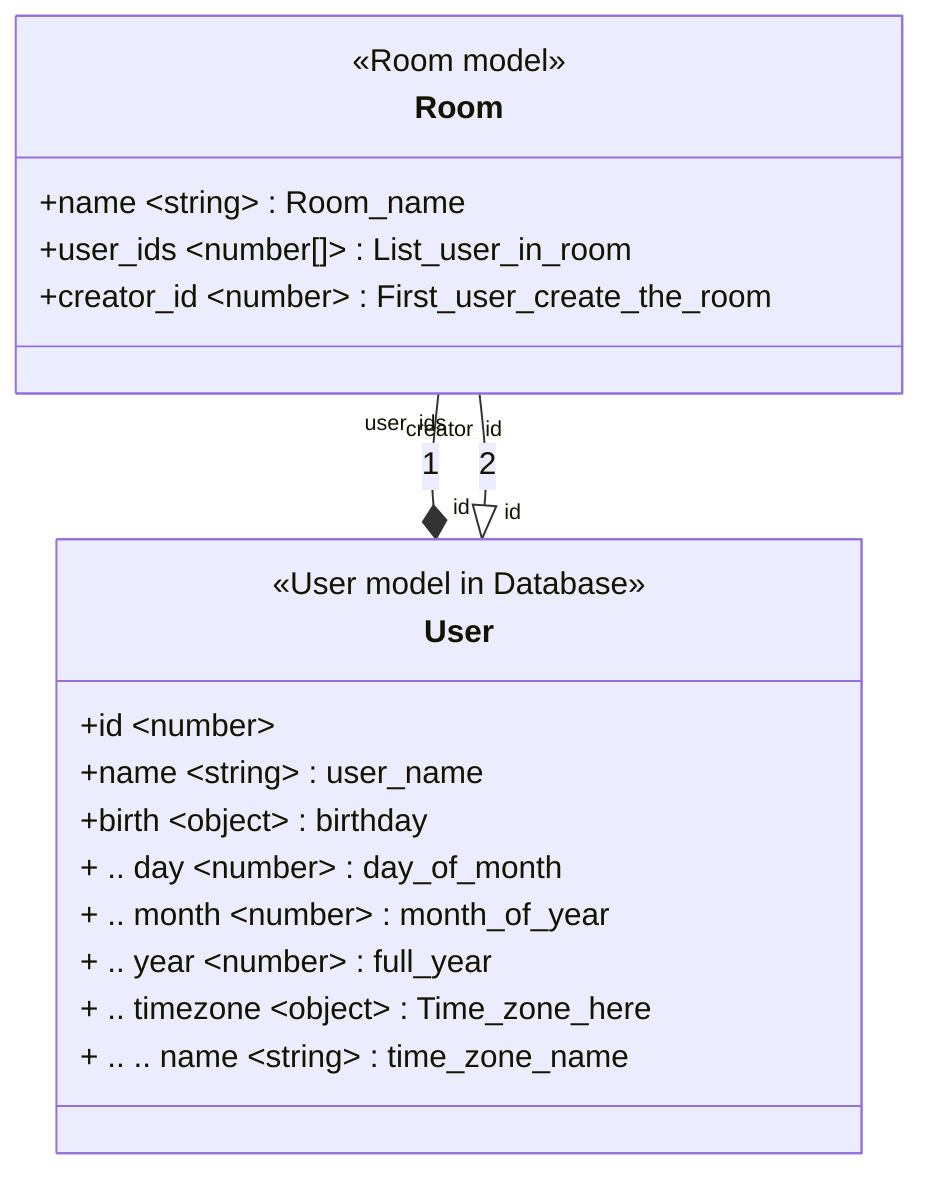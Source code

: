 classDiagram
  class User {
<<User model in Database>>
    +id ~number~
    +name ~string~ : user_name
    +birth ~object~ : birthday
      + .. day ~number~ : day_of_month
      + .. month ~number~ : month_of_year
      + .. year ~number~ : full_year
      + .. timezone ~object~ : Time_zone_here
        + ..  .. name ~string~ : time_zone_name
  }

  class Room {
<<Room model>>
    +name ~string~ : Room_name
    +user_ids ~number[]~ : List_user_in_room
    +creator_id ~number~ : First_user_create_the_room
  }
Room "user_ids" --* "id" User: 1
Room "creator_id" --|> "id" User: 2